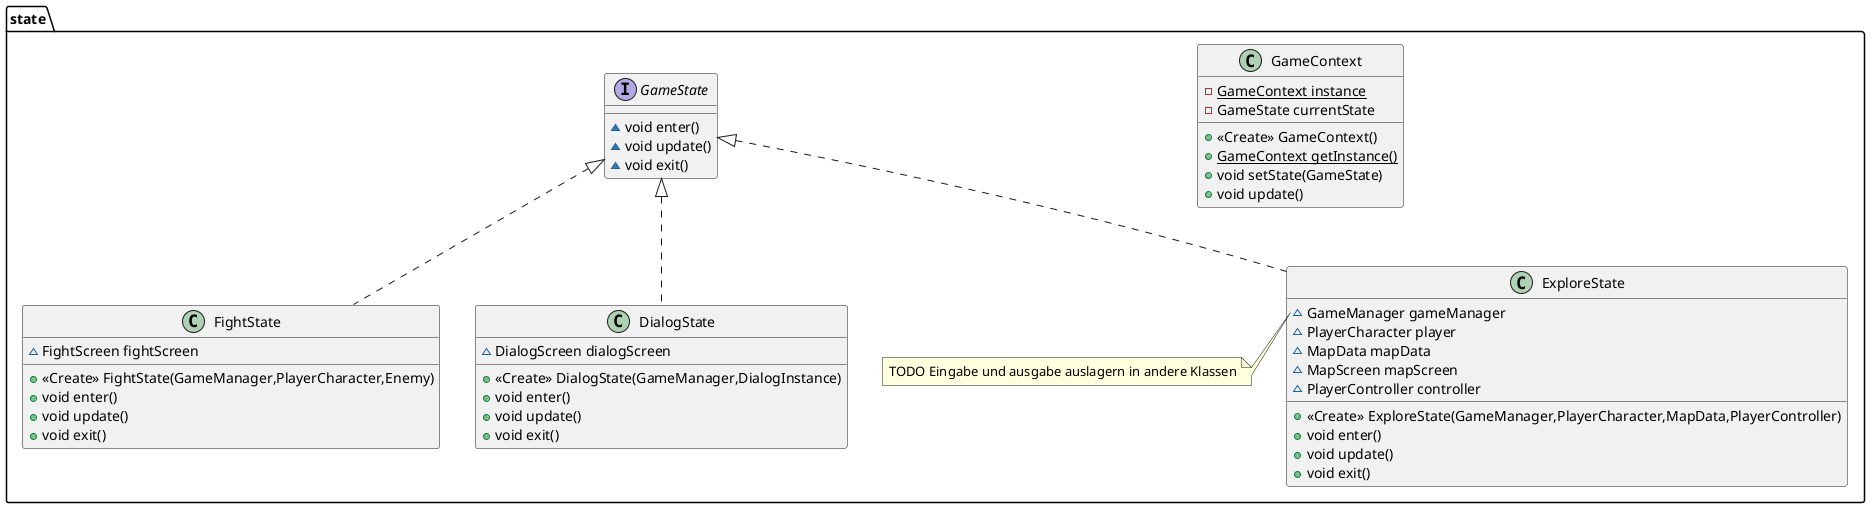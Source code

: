 @startuml
class state.FightState {
~ FightScreen fightScreen
+ <<Create>> FightState(GameManager,PlayerCharacter,Enemy)
+ void enter()
+ void update()
+ void exit()
}


class state.DialogState {
~ DialogScreen dialogScreen
+ <<Create>> DialogState(GameManager,DialogInstance)
+ void enter()
+ void update()
+ void exit()
}


class state.GameContext {
- {static} GameContext instance
- GameState currentState
+ <<Create>> GameContext()
+ {static} GameContext getInstance()
+ void setState(GameState)
+ void update()
}


interface state.GameState {
~ void enter()
~ void update()
~ void exit()
}

class state.ExploreState {
~ GameManager gameManager
~ PlayerCharacter player
~ MapData mapData
~ MapScreen mapScreen
~ PlayerController controller
+ <<Create>> ExploreState(GameManager,PlayerCharacter,MapData,PlayerController)
+ void enter()
+ void update()
+ void exit()
}
note left of state.ExploreState::gameManager
TODO Eingabe und ausgabe auslagern in andere Klassen
end note




state.GameState <|.. state.FightState
state.GameState <|.. state.DialogState
state.GameState <|.. state.ExploreState
@enduml